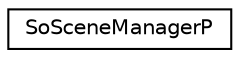 digraph "Graphical Class Hierarchy"
{
 // LATEX_PDF_SIZE
  edge [fontname="Helvetica",fontsize="10",labelfontname="Helvetica",labelfontsize="10"];
  node [fontname="Helvetica",fontsize="10",shape=record];
  rankdir="LR";
  Node0 [label="SoSceneManagerP",height=0.2,width=0.4,color="black", fillcolor="white", style="filled",URL="$classSoSceneManagerP.html",tooltip=" "];
}
